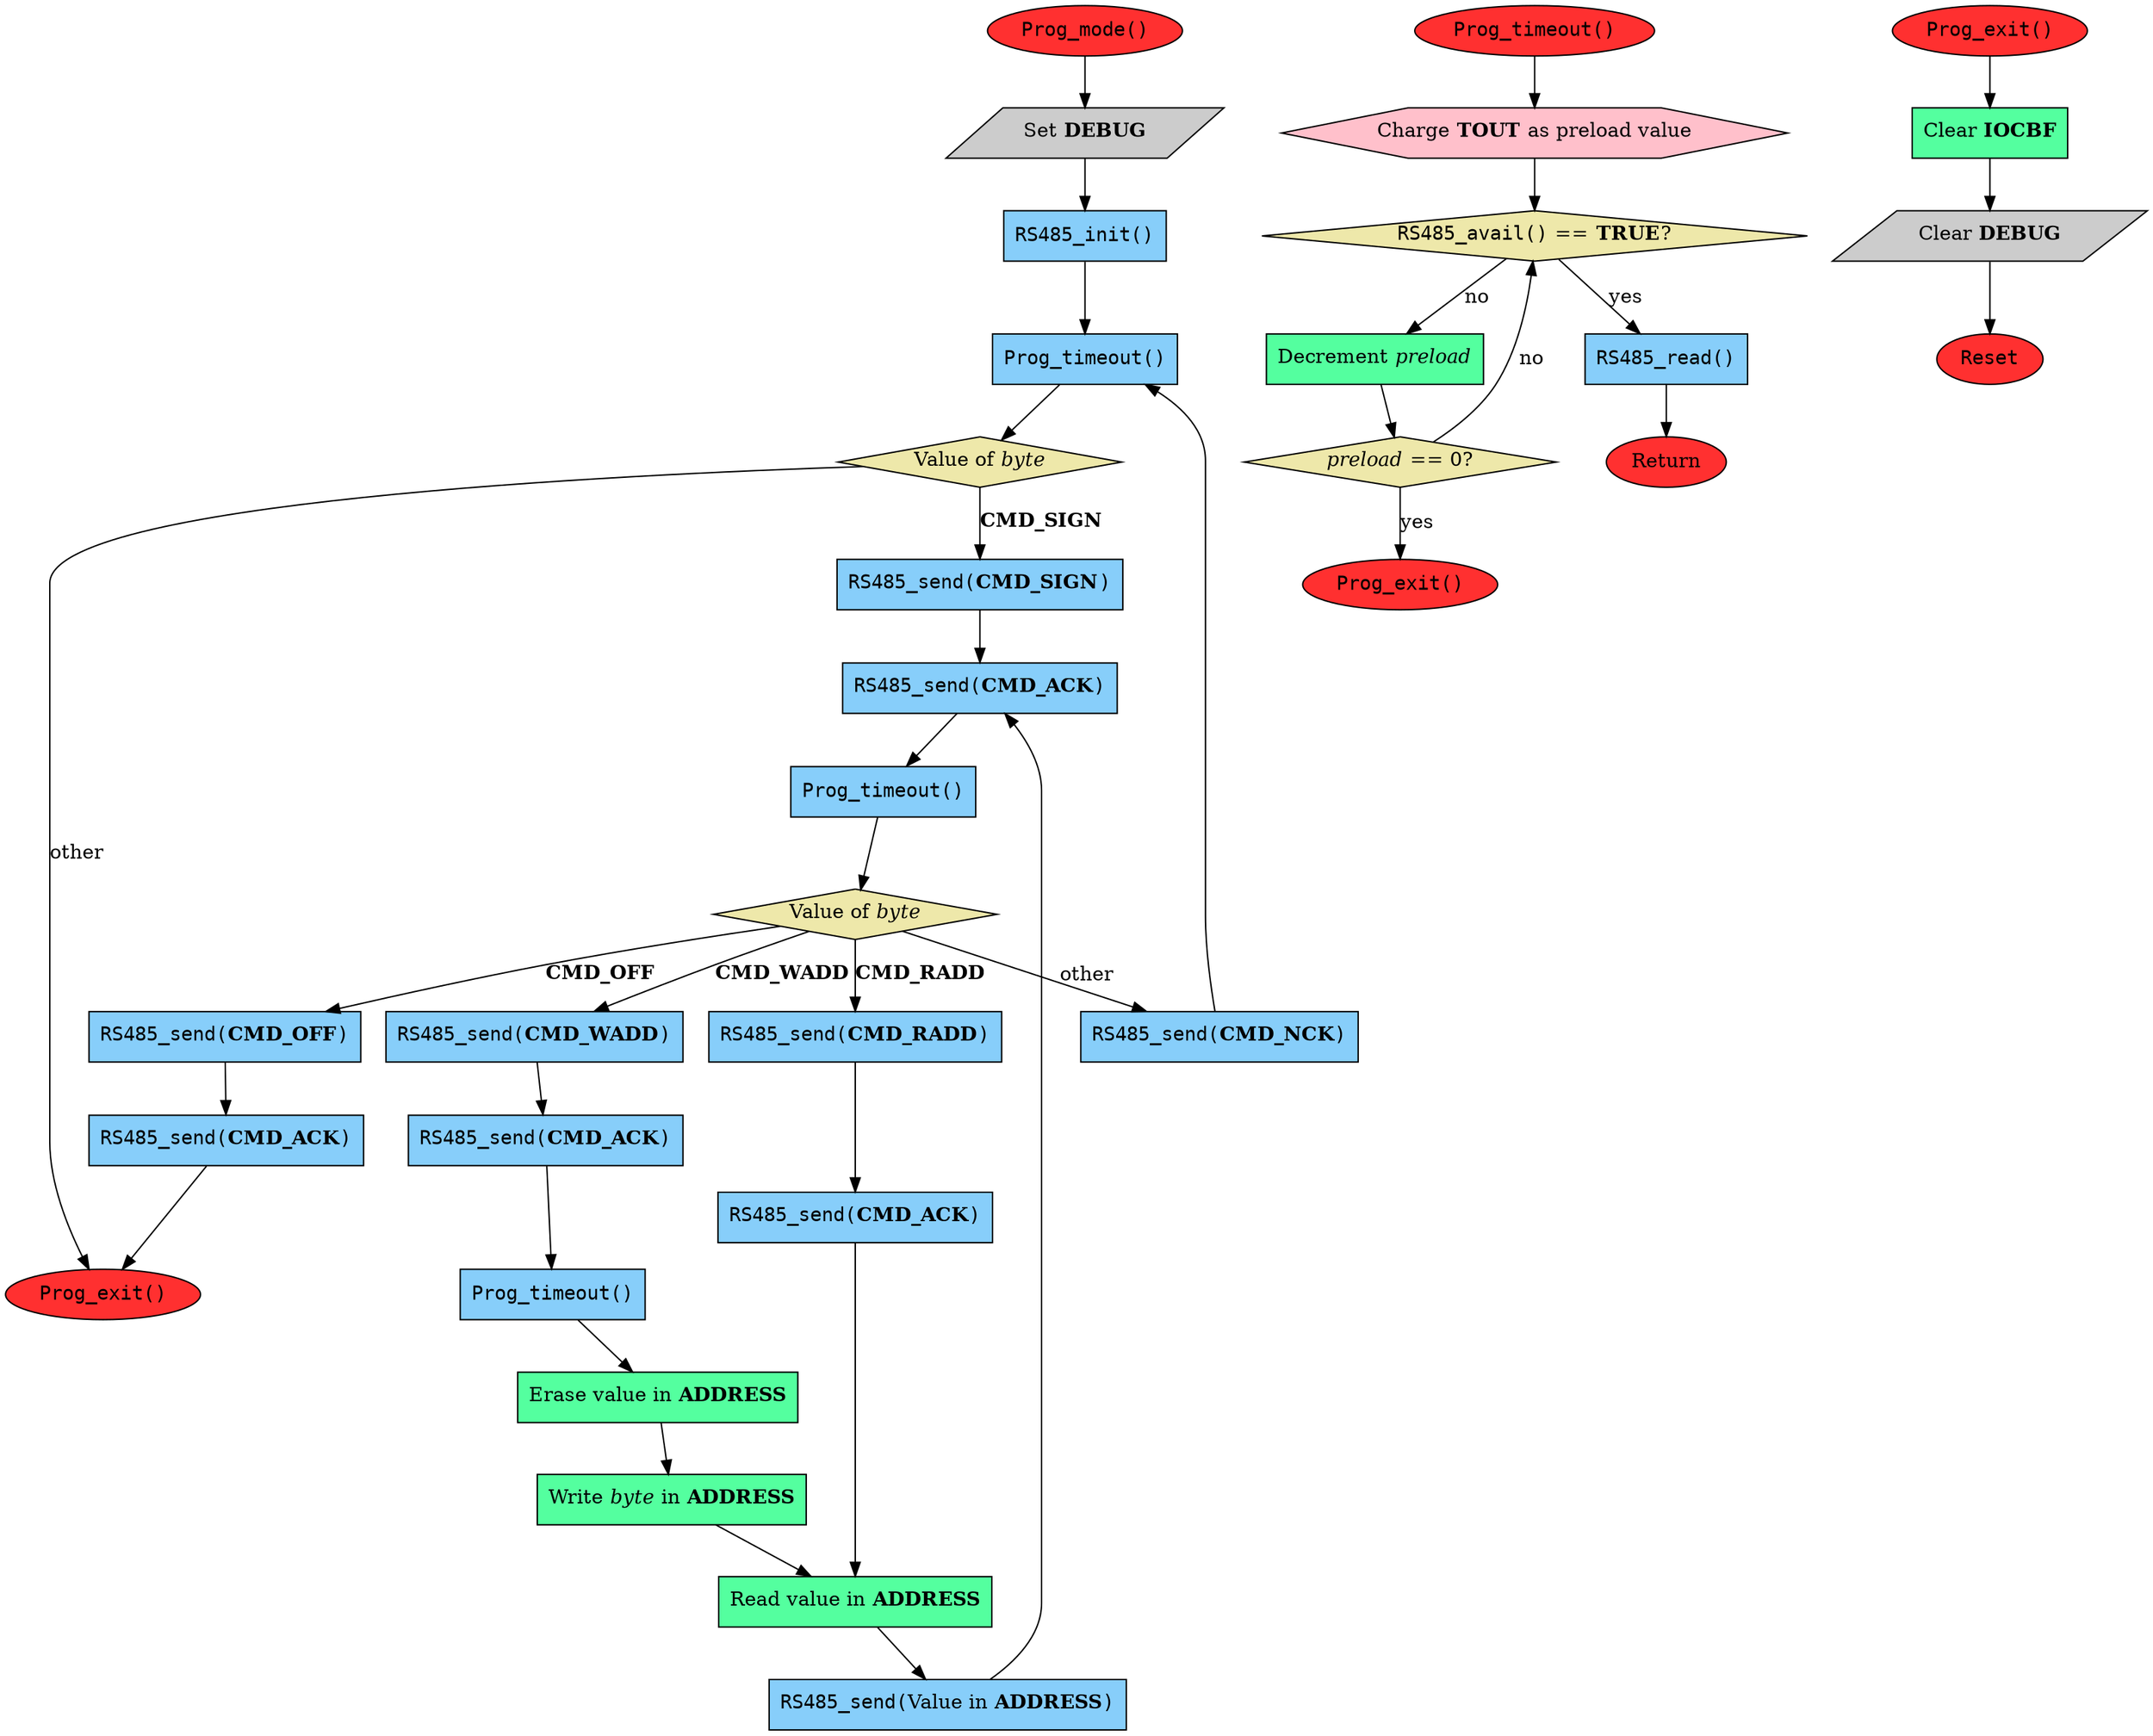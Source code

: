 digraph libprog {

	/*
	 * BLOCK DEFINITIONS
	 */

	//terminator
	node[shape=ellipse, style=filled, fillcolor=firebrick1];
	libprog_mode_1 [label=<
		<FONT FACE="courier">Prog_mode()</FONT>
		>];
	libprog_mode_22 [label=<
		<FONT FACE="courier">Prog_exit()</FONT>
		>];
	libprog_rxtout_1 [label=<
		<FONT FACE="courier">Prog_timeout()</FONT>
		>];
	libprog_rxtout_7 [label=<
		Return
		>];
	libprog_rxtout_8 [label=<
		<FONT FACE="courier">Prog_exit()</FONT>
		>];
	libprog_exit_1 [label=<
		<FONT FACE="courier">Prog_exit()</FONT>
		>];
	libprog_exit_4 [label=<
		<FONT FACE="courier">Reset</FONT>
		>];
	
	//instruction
	node[shape=box, style=filled, fillcolor=seagreen1];
	libprog_mode_15 [label=<
		Erase value in <B>ADDRESS</B>
		>];
	libprog_mode_16 [label=<
		Write <I>byte</I> in <B>ADDRESS</B>
		>];
	libprog_mode_17 [label=<
		Read value in <B>ADDRESS</B>
		>];
	libprog_rxtout_5 [label=<
		Decrement <I>preload</I>
		>];
	libprog_exit_2 [label=<
		Clear <B>IOCBF</B>
		>];

	/*
	//comment
	node[shape=note, style=filled, fillcolor=khaki1];
	comment;
	*/

	//conditionals
	node[shape=diamond, style=filled, fillcolor=palegoldenrod];
	libprog_mode_5 [label=<
		Value of <I>byte</I>
		>];
	libprog_mode_9 [label=<
		Value of <I>byte</I>
		>];
	libprog_rxtout_3 [label=<
		<FONT FACE="courier">RS485_avail()</FONT> == <B>TRUE</B>?
		>]
	libprog_rxtout_6 [label=<
		<I>preload</I> == 0?
		>];

	//I/O
	node[shape=parallelogram, style=filled, fillcolor=grey80];
	libprog_mode_2 [label=<
		Set <B>DEBUG</B>
		>];
	libprog_exit_3 [label=<
		Clear <B>DEBUG</B>
		>];

	//preparation
	node[shape=hexagon, style=filled, fillcolor=pink];
	libprog_rxtout_2 [label=<
		Charge <B>TOUT</B> as preload value
		>];

	//module
	node[shape=record, style=filled, fillcolor=lightskyblue];
	libprog_mode_3 [label=<
		<FONT FACE="courier">RS485_init()</FONT>
		>];
	libprog_mode_4 [label=<
		<FONT FACE="courier">Prog_timeout()</FONT>
		>];
	libprog_mode_6 [label=<
		<FONT FACE="courier">RS485_send(</FONT><B>CMD_SIGN</B><FONT FACE="courier">)</FONT>
		>];
	libprog_mode_7 [label=<
		<FONT FACE="courier">RS485_send(</FONT><B>CMD_ACK</B><FONT FACE="courier">)</FONT>
		>];
	libprog_mode_8 [label=<
		<FONT FACE="courier">Prog_timeout()</FONT>
		>];
	libprog_mode_10 [label=<
		<FONT FACE="courier">RS485_send(</FONT><B>CMD_RADD</B><FONT FACE="courier">)</FONT>
		>];
	libprog_mode_11 [label=<
		<FONT FACE="courier">RS485_send(</FONT><B>CMD_ACK</B><FONT FACE="courier">)</FONT>
		>];
	libprog_mode_12 [label=<
		<FONT FACE="courier">RS485_send(</FONT><B>CMD_WADD</B><FONT FACE="courier">)</FONT>
		>];
	libprog_mode_13 [label=<
		<FONT FACE="courier">RS485_send(</FONT><B>CMD_ACK</B><FONT FACE="courier">)</FONT>
		>];
	libprog_mode_14 [label=<
		<FONT FACE="courier">Prog_timeout()</FONT>
		>];
	libprog_mode_18 [label=<
		<FONT FACE="courier">RS485_send(</FONT>Value in <B>ADDRESS</B><FONT FACE="courier">)</FONT>
		>];
	libprog_mode_19 [label=<
		<FONT FACE="courier">RS485_send(</FONT><B>CMD_OFF</B><FONT FACE="courier">)</FONT>
		>];
	libprog_mode_20 [label=<
		<FONT FACE="courier">RS485_send(</FONT><B>CMD_ACK</B><FONT FACE="courier">)</FONT>
		>];
	libprog_mode_21 [label=<
		<FONT FACE="courier">RS485_send(</FONT><B>CMD_NCK</B><FONT FACE="courier">)</FONT>
		>];
	libprog_rxtout_4 [label=<
		<FONT FACE="courier">RS485_read()</FONT>
		>];

	/*
	//manual
	node[shape=invtrapezium, style=filled, fillcolor=mediumpurple2]
	manual;
	*/

	//libprog MODE
	libprog_mode_1 -> libprog_mode_2 -> libprog_mode_3 -> libprog_mode_4 -> libprog_mode_5;
	libprog_mode_5 -> libprog_mode_6 [label=<
		<B>CMD_SIGN</B>
		>];
	libprog_mode_6 -> libprog_mode_7 -> libprog_mode_8 -> libprog_mode_9;
	libprog_mode_9 -> libprog_mode_10 [label=<
		<B>CMD_RADD</B>
		>];
	libprog_mode_9 -> libprog_mode_12 [label=<
		<B>CMD_WADD</B>
		>];
	libprog_mode_9 -> libprog_mode_19 [label=<
		<B>CMD_OFF</B>
		>];
	libprog_mode_9 -> libprog_mode_21 [label=<
		other
		>];
	libprog_mode_10 -> libprog_mode_11 -> libprog_mode_17;
	libprog_mode_12 -> libprog_mode_13 -> libprog_mode_14 -> libprog_mode_15 -> libprog_mode_16 -> libprog_mode_17;
	libprog_mode_17 -> libprog_mode_18 -> libprog_mode_7;
	libprog_mode_19 -> libprog_mode_20 -> libprog_mode_22;
	libprog_mode_21 -> libprog_mode_4;
	libprog_mode_5 -> libprog_mode_22 [label=<
		other
		>];
	//libprog_mode_c3 -> libprog_mode_3 [style=dotted];
	//libprog RXTOUT
	libprog_rxtout_1 -> libprog_rxtout_2 -> libprog_rxtout_3;
	libprog_rxtout_3 -> libprog_rxtout_4 [label=<
		yes
		>];
	libprog_rxtout_3 -> libprog_rxtout_5 [label=<
		no
		>];
	libprog_rxtout_5 -> libprog_rxtout_6;
	libprog_rxtout_4 -> libprog_rxtout_7;
	libprog_rxtout_6 -> libprog_rxtout_8 [label=<
		yes
		>];
	libprog_rxtout_6 -> libprog_rxtout_3 [label=<
		no
		>];
	//libprog EXIT
	libprog_exit_1 -> libprog_exit_2 -> libprog_exit_3 -> libprog_exit_4;
}
